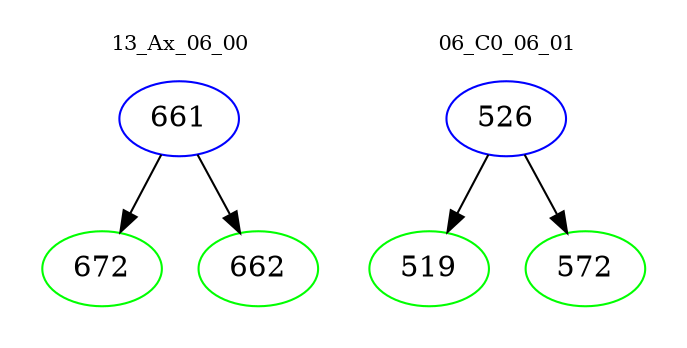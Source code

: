 digraph{
subgraph cluster_0 {
color = white
label = "13_Ax_06_00";
fontsize=10;
T0_661 [label="661", color="blue"]
T0_661 -> T0_672 [color="black"]
T0_672 [label="672", color="green"]
T0_661 -> T0_662 [color="black"]
T0_662 [label="662", color="green"]
}
subgraph cluster_1 {
color = white
label = "06_C0_06_01";
fontsize=10;
T1_526 [label="526", color="blue"]
T1_526 -> T1_519 [color="black"]
T1_519 [label="519", color="green"]
T1_526 -> T1_572 [color="black"]
T1_572 [label="572", color="green"]
}
}
